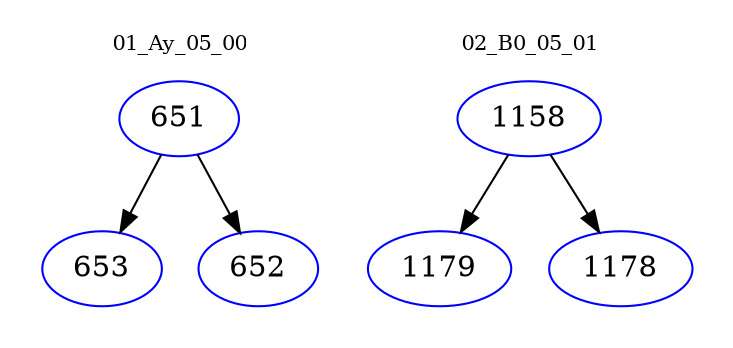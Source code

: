 digraph{
subgraph cluster_0 {
color = white
label = "01_Ay_05_00";
fontsize=10;
T0_651 [label="651", color="blue"]
T0_651 -> T0_653 [color="black"]
T0_653 [label="653", color="blue"]
T0_651 -> T0_652 [color="black"]
T0_652 [label="652", color="blue"]
}
subgraph cluster_1 {
color = white
label = "02_B0_05_01";
fontsize=10;
T1_1158 [label="1158", color="blue"]
T1_1158 -> T1_1179 [color="black"]
T1_1179 [label="1179", color="blue"]
T1_1158 -> T1_1178 [color="black"]
T1_1178 [label="1178", color="blue"]
}
}
